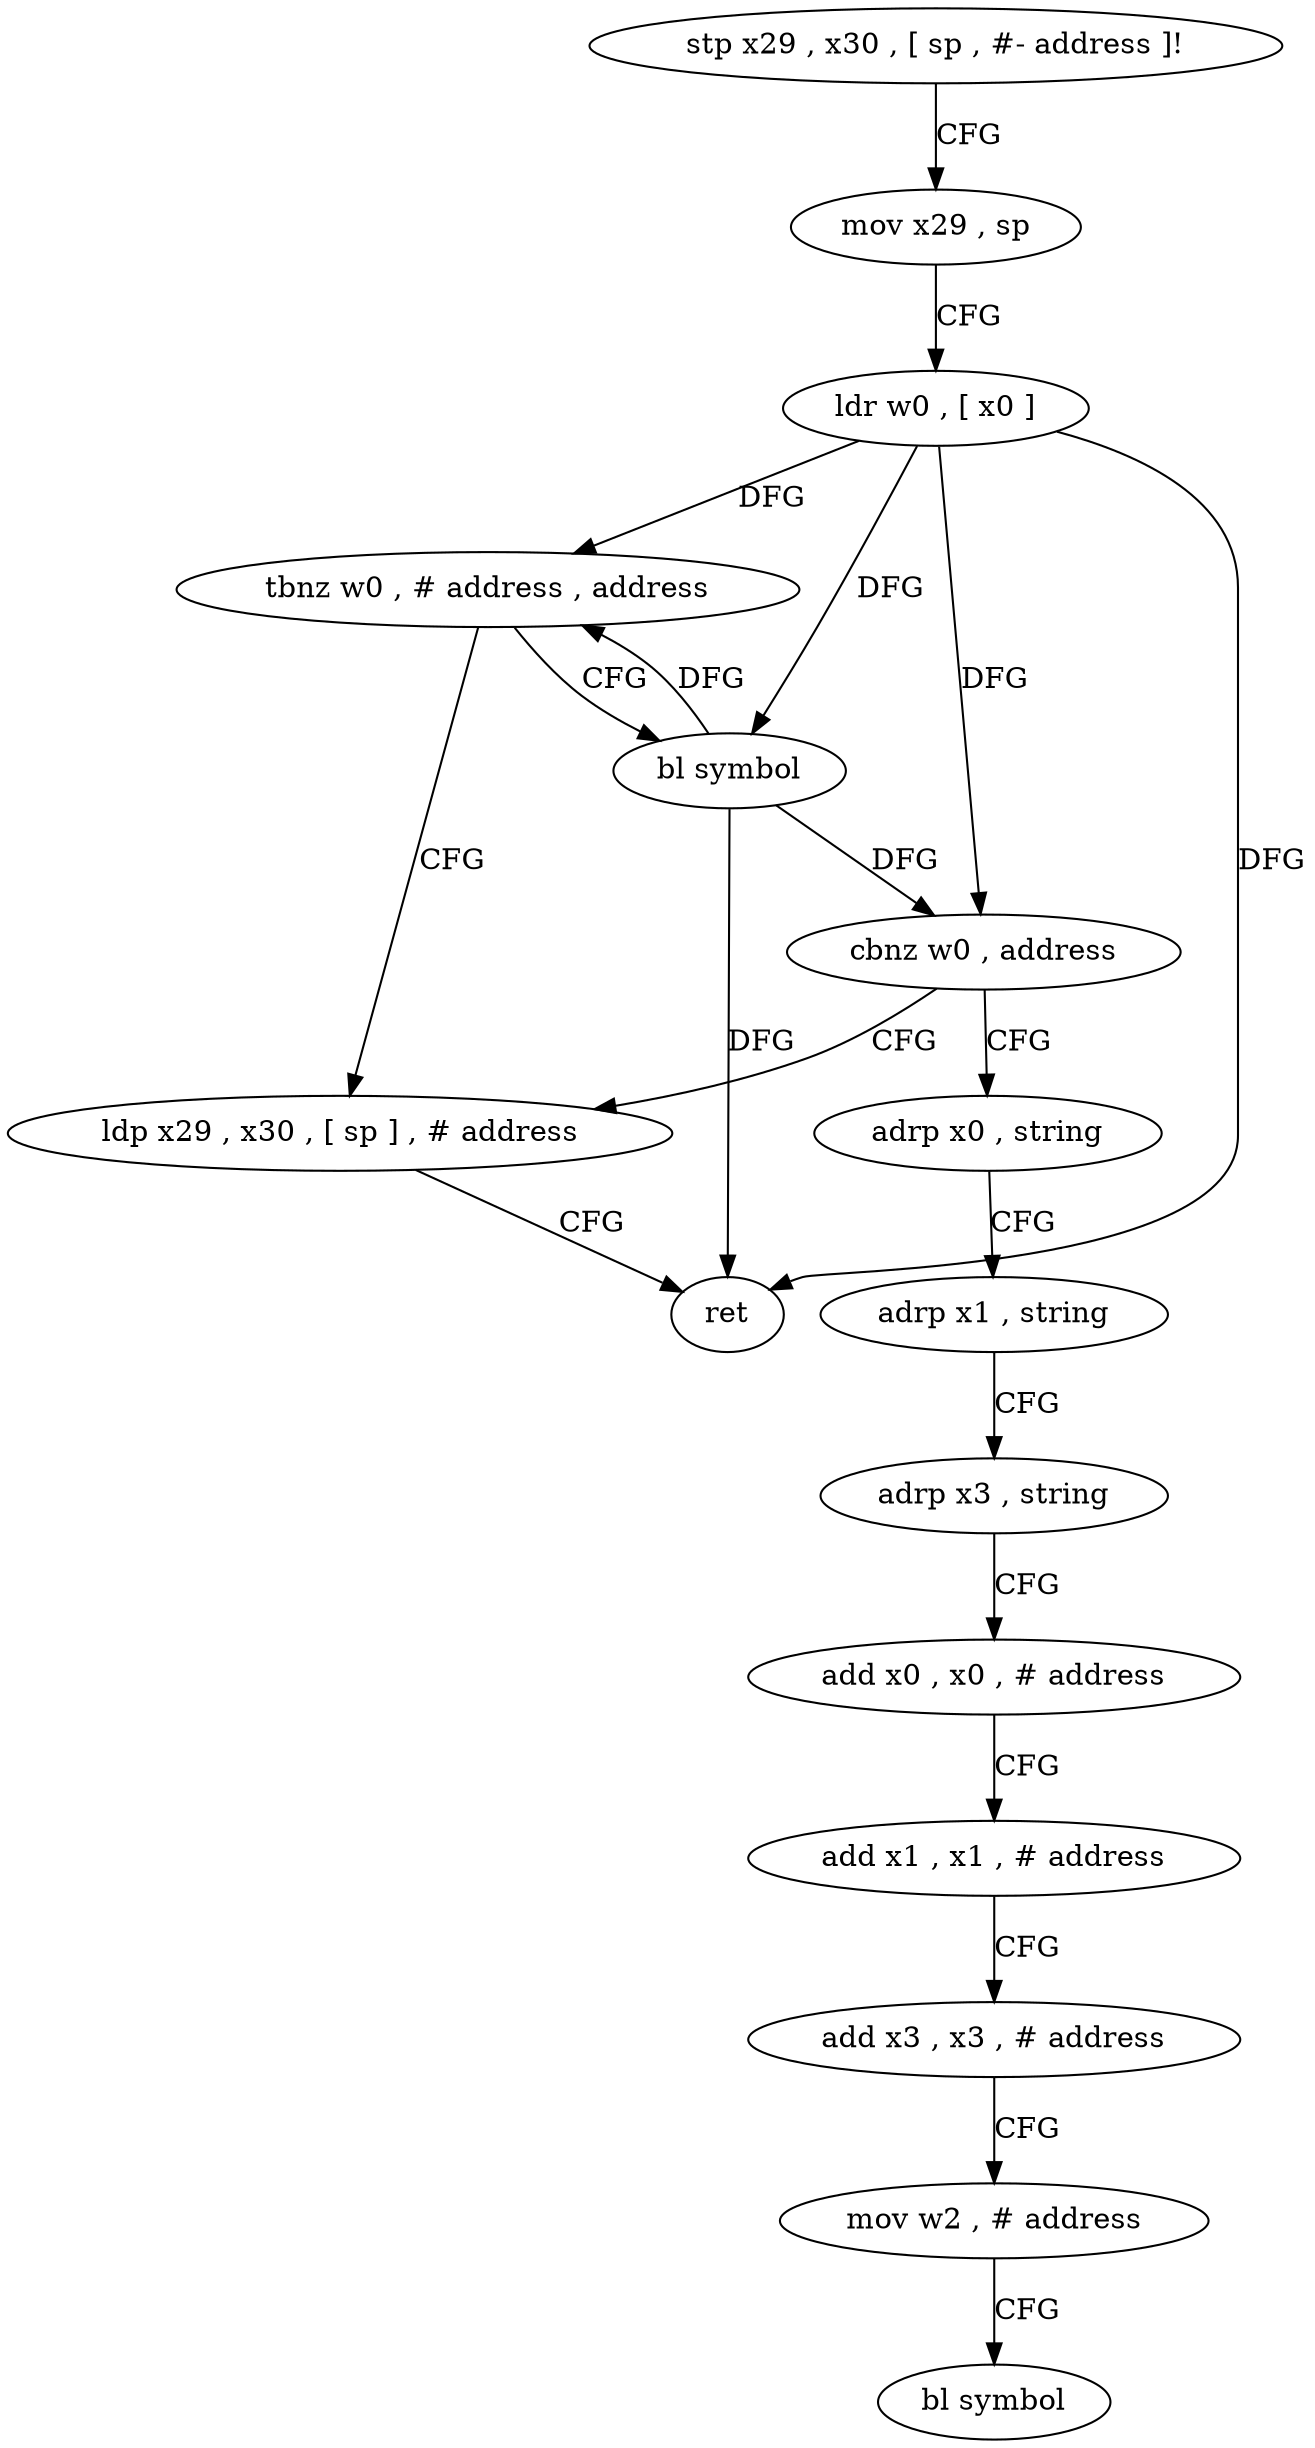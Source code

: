 digraph "func" {
"4268308" [label = "stp x29 , x30 , [ sp , #- address ]!" ]
"4268312" [label = "mov x29 , sp" ]
"4268316" [label = "ldr w0 , [ x0 ]" ]
"4268320" [label = "tbnz w0 , # address , address" ]
"4268332" [label = "ldp x29 , x30 , [ sp ] , # address" ]
"4268324" [label = "bl symbol" ]
"4268336" [label = "ret" ]
"4268328" [label = "cbnz w0 , address" ]
"4268340" [label = "adrp x0 , string" ]
"4268344" [label = "adrp x1 , string" ]
"4268348" [label = "adrp x3 , string" ]
"4268352" [label = "add x0 , x0 , # address" ]
"4268356" [label = "add x1 , x1 , # address" ]
"4268360" [label = "add x3 , x3 , # address" ]
"4268364" [label = "mov w2 , # address" ]
"4268368" [label = "bl symbol" ]
"4268308" -> "4268312" [ label = "CFG" ]
"4268312" -> "4268316" [ label = "CFG" ]
"4268316" -> "4268320" [ label = "DFG" ]
"4268316" -> "4268336" [ label = "DFG" ]
"4268316" -> "4268324" [ label = "DFG" ]
"4268316" -> "4268328" [ label = "DFG" ]
"4268320" -> "4268332" [ label = "CFG" ]
"4268320" -> "4268324" [ label = "CFG" ]
"4268332" -> "4268336" [ label = "CFG" ]
"4268324" -> "4268328" [ label = "DFG" ]
"4268324" -> "4268320" [ label = "DFG" ]
"4268324" -> "4268336" [ label = "DFG" ]
"4268328" -> "4268340" [ label = "CFG" ]
"4268328" -> "4268332" [ label = "CFG" ]
"4268340" -> "4268344" [ label = "CFG" ]
"4268344" -> "4268348" [ label = "CFG" ]
"4268348" -> "4268352" [ label = "CFG" ]
"4268352" -> "4268356" [ label = "CFG" ]
"4268356" -> "4268360" [ label = "CFG" ]
"4268360" -> "4268364" [ label = "CFG" ]
"4268364" -> "4268368" [ label = "CFG" ]
}
